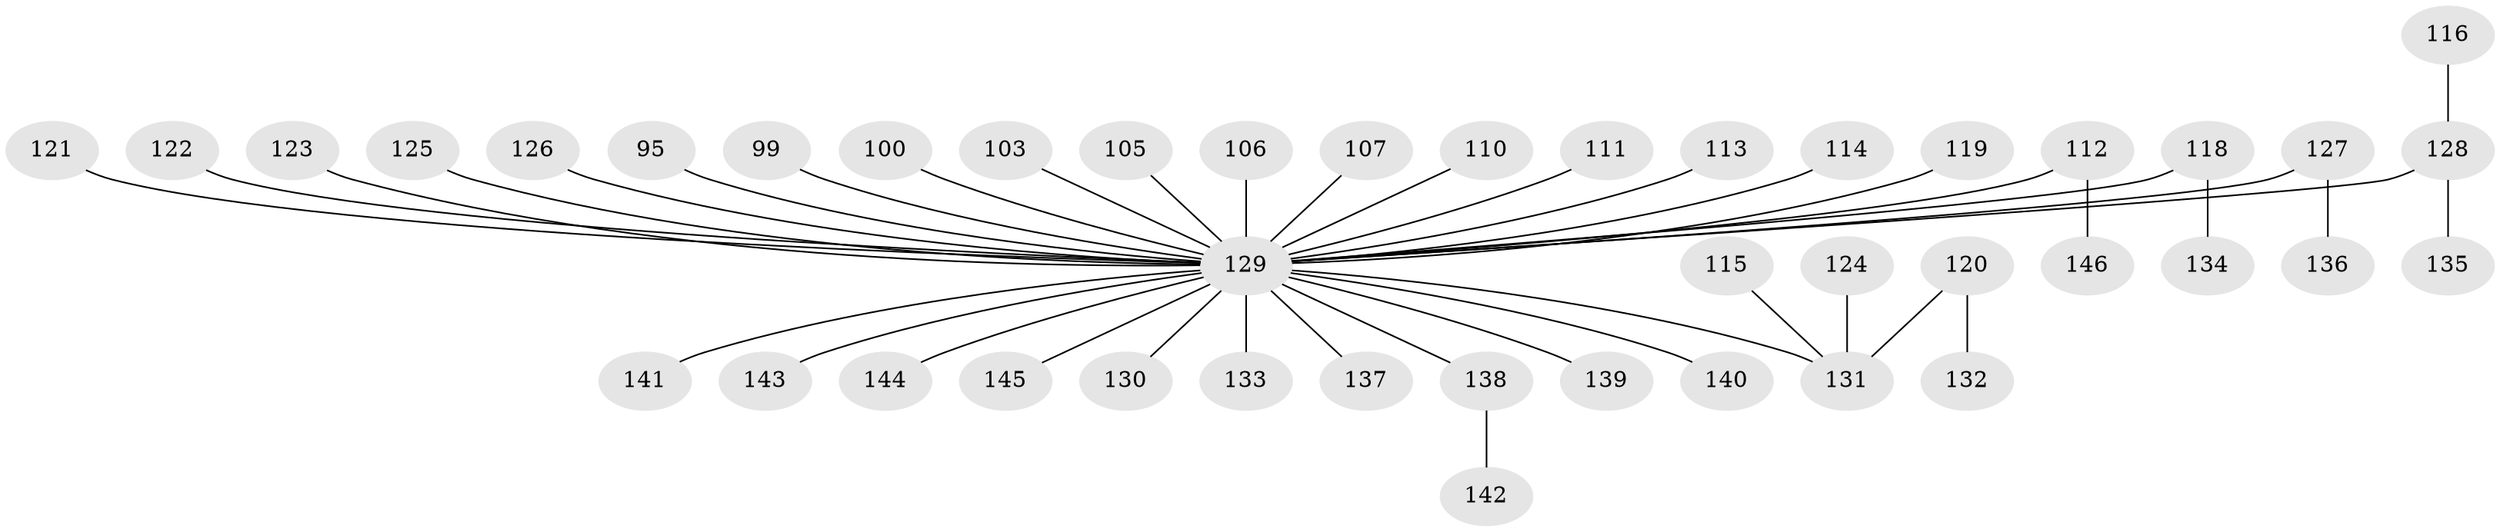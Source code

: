 // original degree distribution, {6: 0.0136986301369863, 13: 0.00684931506849315, 4: 0.0684931506849315, 3: 0.14383561643835616, 2: 0.2328767123287671, 5: 0.0273972602739726, 1: 0.5068493150684932}
// Generated by graph-tools (version 1.1) at 2025/56/03/04/25 21:56:39]
// undirected, 43 vertices, 42 edges
graph export_dot {
graph [start="1"]
  node [color=gray90,style=filled];
  95;
  99;
  100;
  103;
  105;
  106;
  107;
  110;
  111;
  112 [super="+109"];
  113;
  114;
  115;
  116;
  118 [super="+97"];
  119;
  120;
  121;
  122;
  123;
  124;
  125;
  126;
  127;
  128 [super="+91"];
  129 [super="+40+117+61+102+104+68+78+83+96+84+86+87+90+92"];
  130;
  131 [super="+93"];
  132;
  133;
  134;
  135;
  136;
  137;
  138 [super="+53"];
  139;
  140;
  141;
  142;
  143;
  144;
  145;
  146;
  95 -- 129;
  99 -- 129;
  100 -- 129;
  103 -- 129;
  105 -- 129;
  106 -- 129;
  107 -- 129;
  110 -- 129;
  111 -- 129;
  112 -- 146;
  112 -- 129;
  113 -- 129;
  114 -- 129;
  115 -- 131;
  116 -- 128;
  118 -- 134;
  118 -- 129;
  119 -- 129;
  120 -- 132;
  120 -- 131;
  121 -- 129;
  122 -- 129;
  123 -- 129;
  124 -- 131;
  125 -- 129;
  126 -- 129;
  127 -- 136;
  127 -- 129;
  128 -- 129;
  128 -- 135;
  129 -- 143;
  129 -- 137;
  129 -- 138;
  129 -- 139;
  129 -- 140;
  129 -- 141;
  129 -- 144;
  129 -- 145;
  129 -- 130;
  129 -- 131;
  129 -- 133;
  138 -- 142;
}
